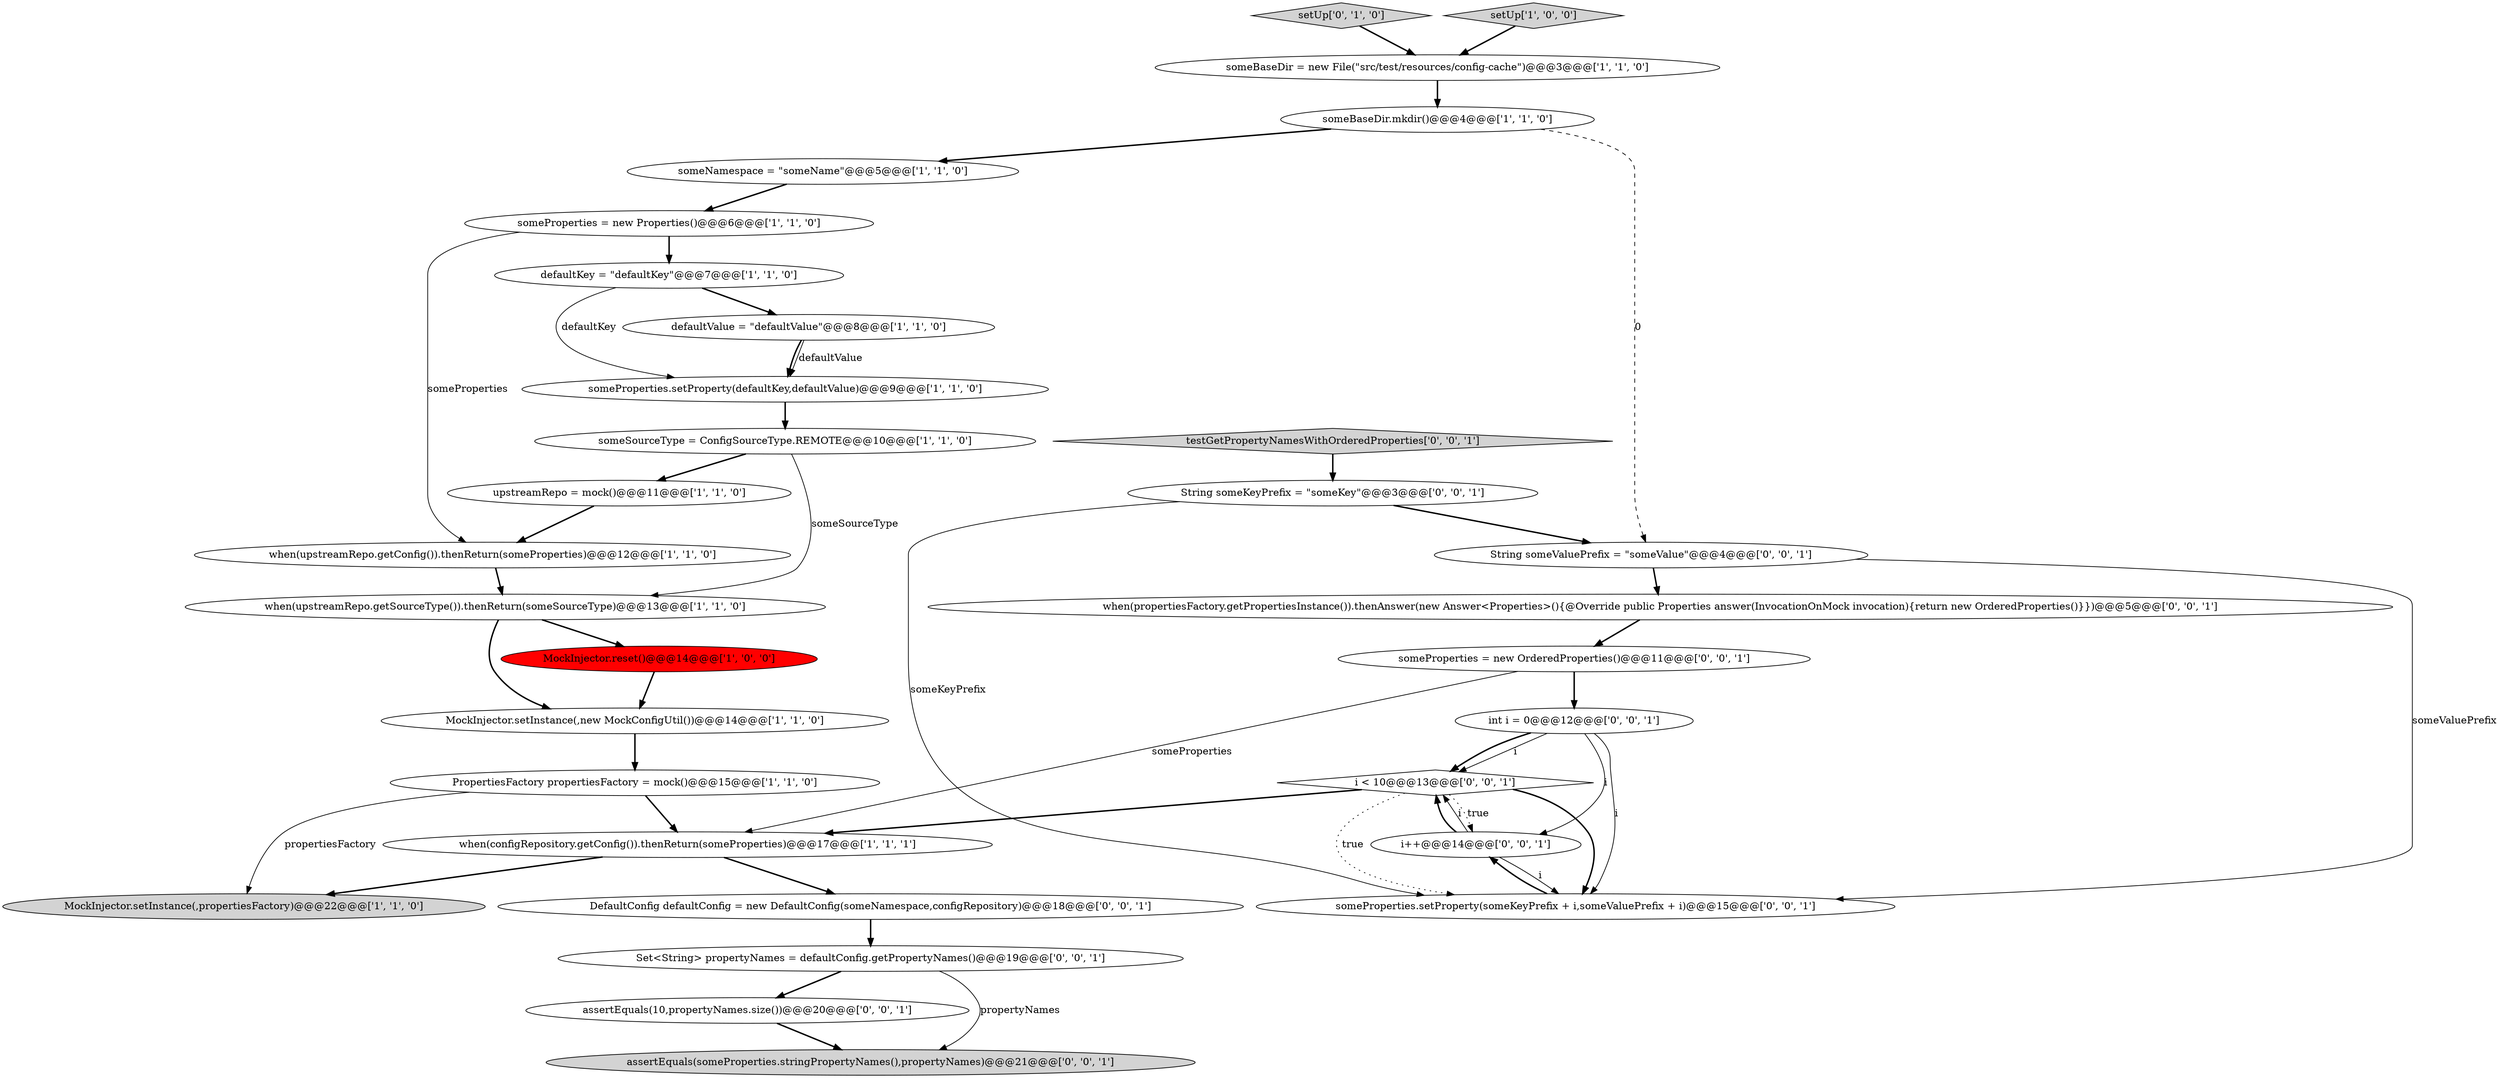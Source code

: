 digraph {
13 [style = filled, label = "when(configRepository.getConfig()).thenReturn(someProperties)@@@17@@@['1', '1', '1']", fillcolor = white, shape = ellipse image = "AAA0AAABBB1BBB"];
7 [style = filled, label = "MockInjector.setInstance(,new MockConfigUtil())@@@14@@@['1', '1', '0']", fillcolor = white, shape = ellipse image = "AAA0AAABBB1BBB"];
23 [style = filled, label = "int i = 0@@@12@@@['0', '0', '1']", fillcolor = white, shape = ellipse image = "AAA0AAABBB3BBB"];
1 [style = filled, label = "MockInjector.reset()@@@14@@@['1', '0', '0']", fillcolor = red, shape = ellipse image = "AAA1AAABBB1BBB"];
12 [style = filled, label = "defaultKey = \"defaultKey\"@@@7@@@['1', '1', '0']", fillcolor = white, shape = ellipse image = "AAA0AAABBB1BBB"];
9 [style = filled, label = "someProperties = new Properties()@@@6@@@['1', '1', '0']", fillcolor = white, shape = ellipse image = "AAA0AAABBB1BBB"];
25 [style = filled, label = "assertEquals(someProperties.stringPropertyNames(),propertyNames)@@@21@@@['0', '0', '1']", fillcolor = lightgray, shape = ellipse image = "AAA0AAABBB3BBB"];
24 [style = filled, label = "String someValuePrefix = \"someValue\"@@@4@@@['0', '0', '1']", fillcolor = white, shape = ellipse image = "AAA0AAABBB3BBB"];
16 [style = filled, label = "PropertiesFactory propertiesFactory = mock()@@@15@@@['1', '1', '0']", fillcolor = white, shape = ellipse image = "AAA0AAABBB1BBB"];
10 [style = filled, label = "when(upstreamRepo.getConfig()).thenReturn(someProperties)@@@12@@@['1', '1', '0']", fillcolor = white, shape = ellipse image = "AAA0AAABBB1BBB"];
18 [style = filled, label = "when(propertiesFactory.getPropertiesInstance()).thenAnswer(new Answer<Properties>(){@Override public Properties answer(InvocationOnMock invocation){return new OrderedProperties()}})@@@5@@@['0', '0', '1']", fillcolor = white, shape = ellipse image = "AAA0AAABBB3BBB"];
5 [style = filled, label = "when(upstreamRepo.getSourceType()).thenReturn(someSourceType)@@@13@@@['1', '1', '0']", fillcolor = white, shape = ellipse image = "AAA0AAABBB1BBB"];
17 [style = filled, label = "setUp['0', '1', '0']", fillcolor = lightgray, shape = diamond image = "AAA0AAABBB2BBB"];
22 [style = filled, label = "i < 10@@@13@@@['0', '0', '1']", fillcolor = white, shape = diamond image = "AAA0AAABBB3BBB"];
4 [style = filled, label = "setUp['1', '0', '0']", fillcolor = lightgray, shape = diamond image = "AAA0AAABBB1BBB"];
28 [style = filled, label = "testGetPropertyNamesWithOrderedProperties['0', '0', '1']", fillcolor = lightgray, shape = diamond image = "AAA0AAABBB3BBB"];
15 [style = filled, label = "upstreamRepo = mock()@@@11@@@['1', '1', '0']", fillcolor = white, shape = ellipse image = "AAA0AAABBB1BBB"];
20 [style = filled, label = "someProperties = new OrderedProperties()@@@11@@@['0', '0', '1']", fillcolor = white, shape = ellipse image = "AAA0AAABBB3BBB"];
6 [style = filled, label = "defaultValue = \"defaultValue\"@@@8@@@['1', '1', '0']", fillcolor = white, shape = ellipse image = "AAA0AAABBB1BBB"];
26 [style = filled, label = "i++@@@14@@@['0', '0', '1']", fillcolor = white, shape = ellipse image = "AAA0AAABBB3BBB"];
21 [style = filled, label = "someProperties.setProperty(someKeyPrefix + i,someValuePrefix + i)@@@15@@@['0', '0', '1']", fillcolor = white, shape = ellipse image = "AAA0AAABBB3BBB"];
27 [style = filled, label = "assertEquals(10,propertyNames.size())@@@20@@@['0', '0', '1']", fillcolor = white, shape = ellipse image = "AAA0AAABBB3BBB"];
29 [style = filled, label = "DefaultConfig defaultConfig = new DefaultConfig(someNamespace,configRepository)@@@18@@@['0', '0', '1']", fillcolor = white, shape = ellipse image = "AAA0AAABBB3BBB"];
8 [style = filled, label = "someNamespace = \"someName\"@@@5@@@['1', '1', '0']", fillcolor = white, shape = ellipse image = "AAA0AAABBB1BBB"];
11 [style = filled, label = "someSourceType = ConfigSourceType.REMOTE@@@10@@@['1', '1', '0']", fillcolor = white, shape = ellipse image = "AAA0AAABBB1BBB"];
19 [style = filled, label = "String someKeyPrefix = \"someKey\"@@@3@@@['0', '0', '1']", fillcolor = white, shape = ellipse image = "AAA0AAABBB3BBB"];
3 [style = filled, label = "someBaseDir.mkdir()@@@4@@@['1', '1', '0']", fillcolor = white, shape = ellipse image = "AAA0AAABBB1BBB"];
2 [style = filled, label = "someBaseDir = new File(\"src/test/resources/config-cache\")@@@3@@@['1', '1', '0']", fillcolor = white, shape = ellipse image = "AAA0AAABBB1BBB"];
14 [style = filled, label = "MockInjector.setInstance(,propertiesFactory)@@@22@@@['1', '1', '0']", fillcolor = lightgray, shape = ellipse image = "AAA0AAABBB1BBB"];
0 [style = filled, label = "someProperties.setProperty(defaultKey,defaultValue)@@@9@@@['1', '1', '0']", fillcolor = white, shape = ellipse image = "AAA0AAABBB1BBB"];
30 [style = filled, label = "Set<String> propertyNames = defaultConfig.getPropertyNames()@@@19@@@['0', '0', '1']", fillcolor = white, shape = ellipse image = "AAA0AAABBB3BBB"];
22->21 [style = dotted, label="true"];
15->10 [style = bold, label=""];
16->13 [style = bold, label=""];
11->5 [style = solid, label="someSourceType"];
12->0 [style = solid, label="defaultKey"];
29->30 [style = bold, label=""];
30->25 [style = solid, label="propertyNames"];
2->3 [style = bold, label=""];
19->21 [style = solid, label="someKeyPrefix"];
30->27 [style = bold, label=""];
3->24 [style = dashed, label="0"];
22->21 [style = bold, label=""];
0->11 [style = bold, label=""];
23->22 [style = solid, label="i"];
6->0 [style = bold, label=""];
4->2 [style = bold, label=""];
9->10 [style = solid, label="someProperties"];
12->6 [style = bold, label=""];
24->18 [style = bold, label=""];
1->7 [style = bold, label=""];
6->0 [style = solid, label="defaultValue"];
26->21 [style = solid, label="i"];
11->15 [style = bold, label=""];
26->22 [style = bold, label=""];
19->24 [style = bold, label=""];
5->1 [style = bold, label=""];
18->20 [style = bold, label=""];
21->26 [style = bold, label=""];
13->29 [style = bold, label=""];
23->22 [style = bold, label=""];
10->5 [style = bold, label=""];
20->23 [style = bold, label=""];
17->2 [style = bold, label=""];
22->26 [style = dotted, label="true"];
3->8 [style = bold, label=""];
7->16 [style = bold, label=""];
8->9 [style = bold, label=""];
28->19 [style = bold, label=""];
23->21 [style = solid, label="i"];
5->7 [style = bold, label=""];
24->21 [style = solid, label="someValuePrefix"];
20->13 [style = solid, label="someProperties"];
9->12 [style = bold, label=""];
23->26 [style = solid, label="i"];
13->14 [style = bold, label=""];
27->25 [style = bold, label=""];
16->14 [style = solid, label="propertiesFactory"];
22->13 [style = bold, label=""];
26->22 [style = solid, label="i"];
}
